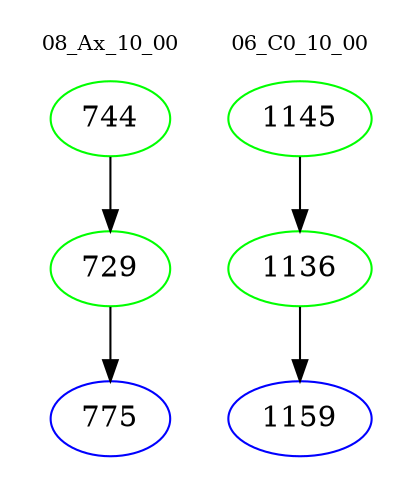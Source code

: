 digraph{
subgraph cluster_0 {
color = white
label = "08_Ax_10_00";
fontsize=10;
T0_744 [label="744", color="green"]
T0_744 -> T0_729 [color="black"]
T0_729 [label="729", color="green"]
T0_729 -> T0_775 [color="black"]
T0_775 [label="775", color="blue"]
}
subgraph cluster_1 {
color = white
label = "06_C0_10_00";
fontsize=10;
T1_1145 [label="1145", color="green"]
T1_1145 -> T1_1136 [color="black"]
T1_1136 [label="1136", color="green"]
T1_1136 -> T1_1159 [color="black"]
T1_1159 [label="1159", color="blue"]
}
}
